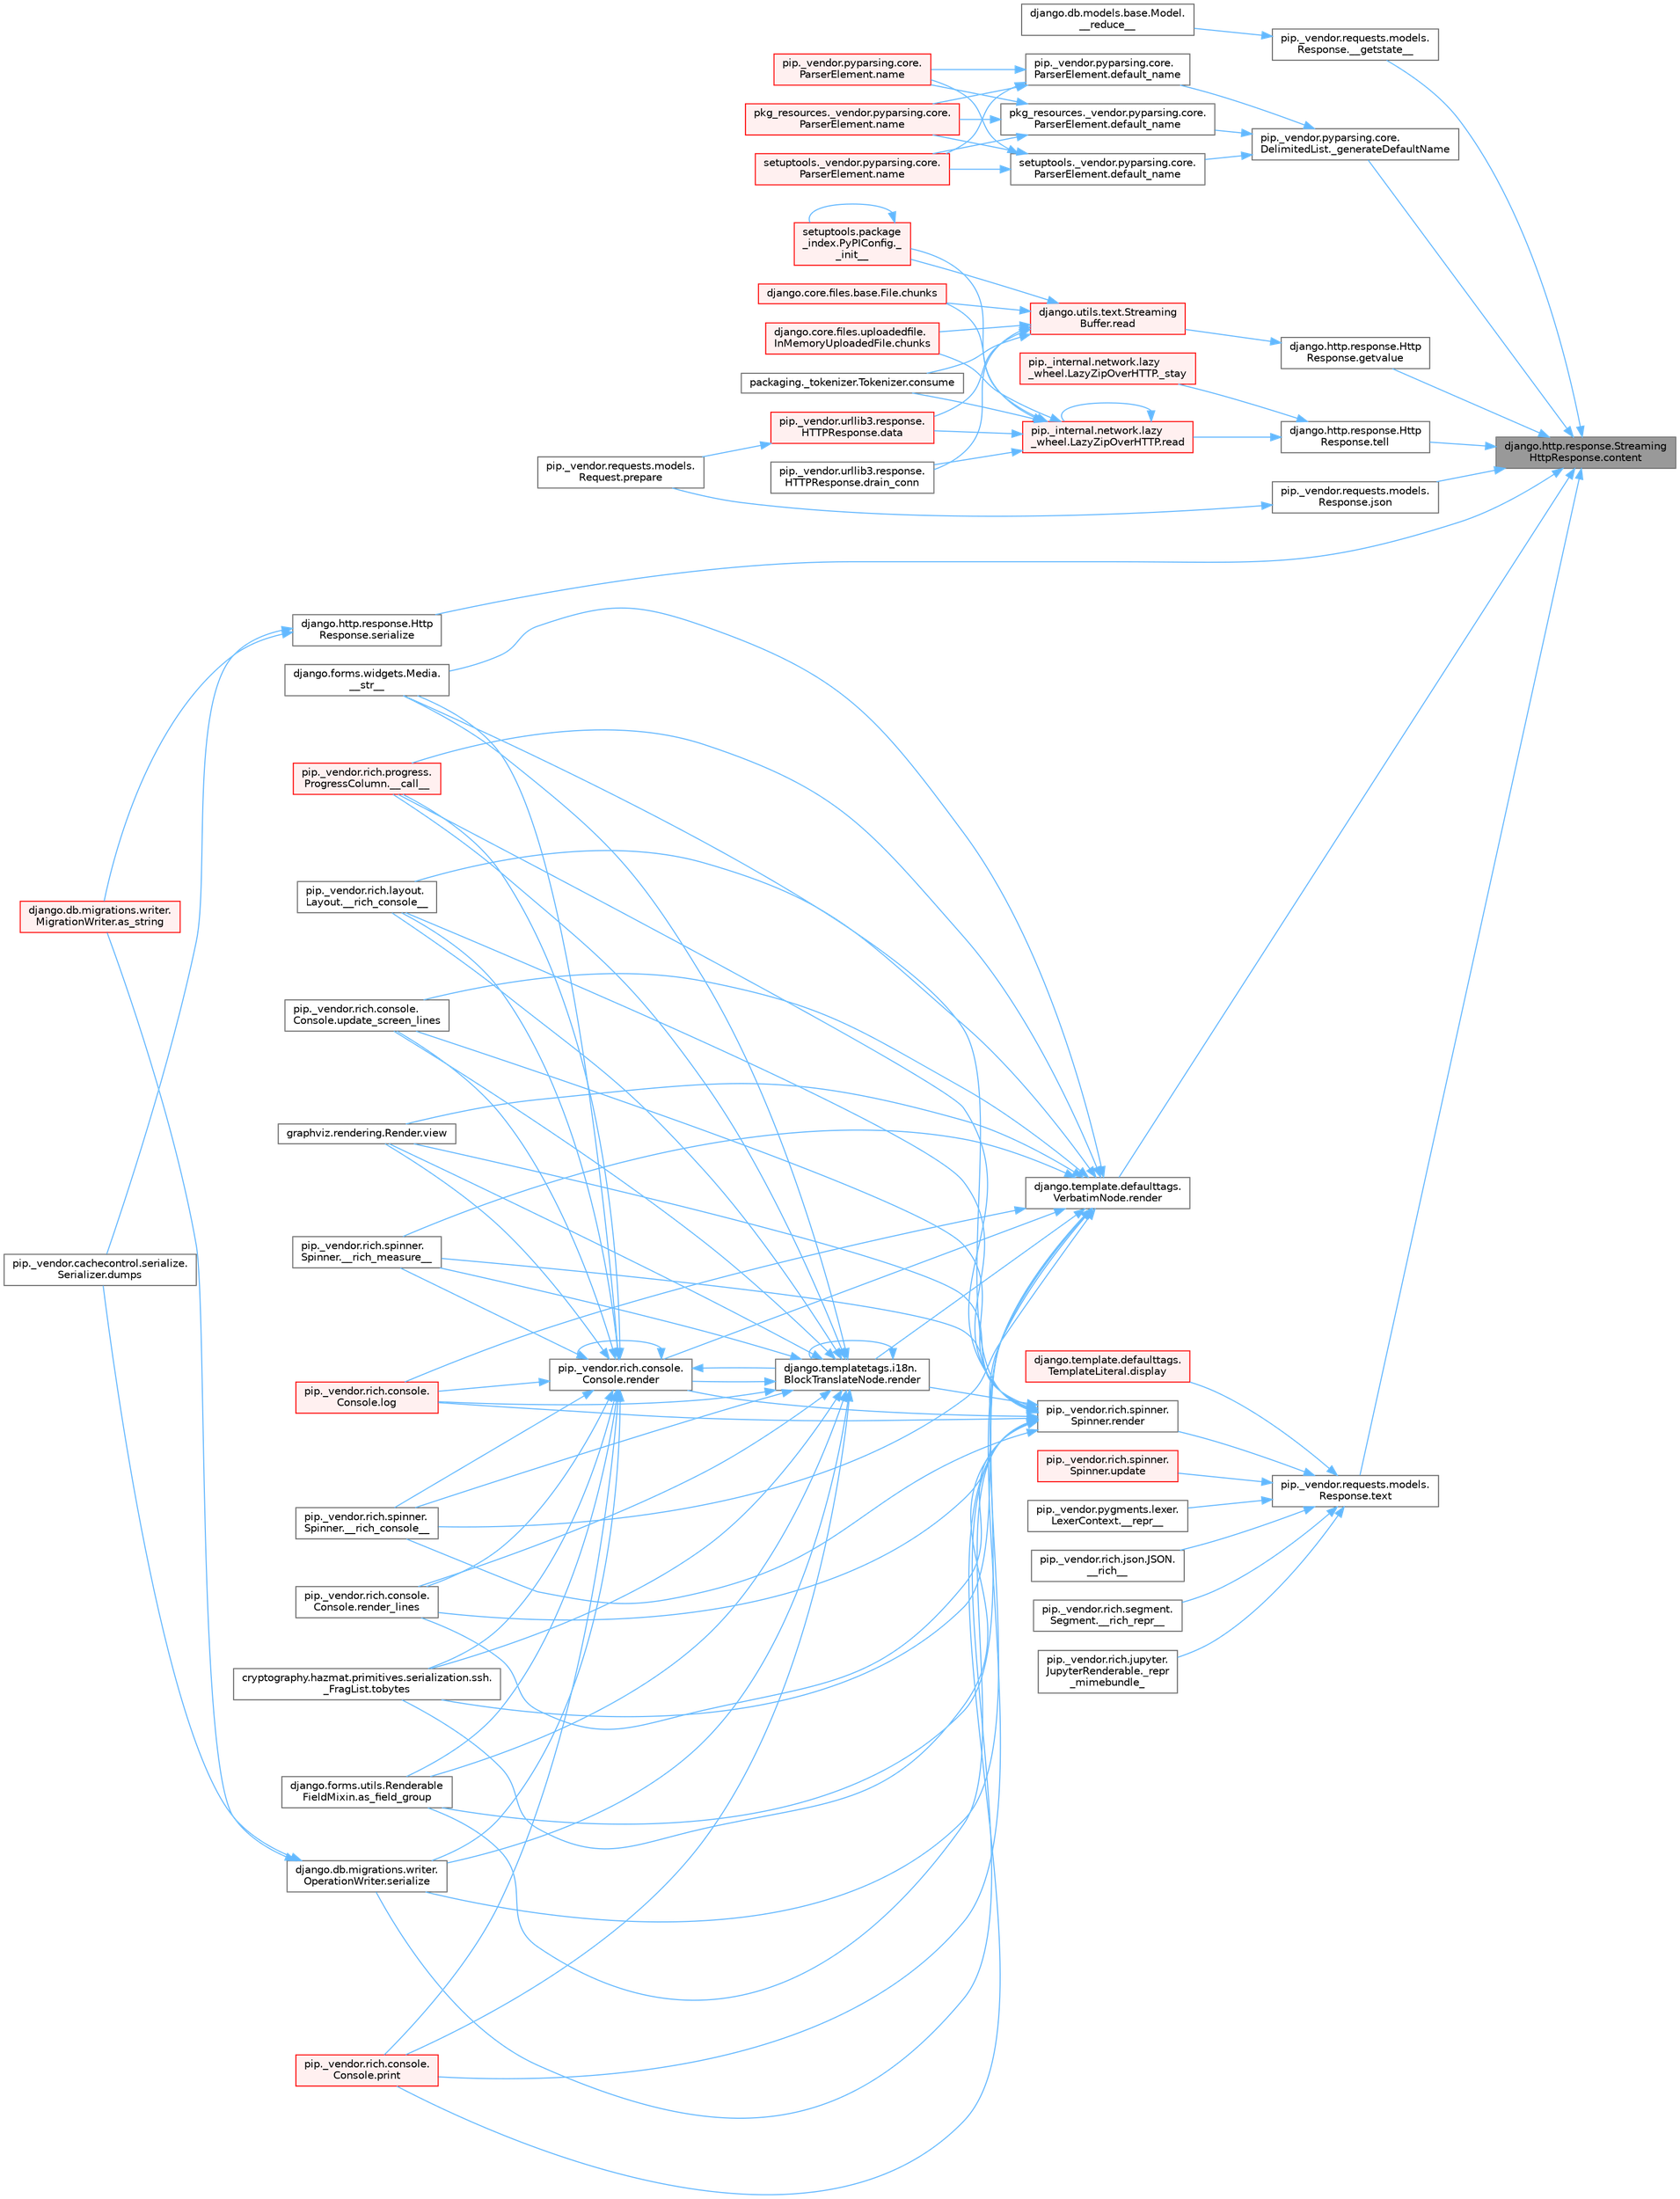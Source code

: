 digraph "django.http.response.StreamingHttpResponse.content"
{
 // LATEX_PDF_SIZE
  bgcolor="transparent";
  edge [fontname=Helvetica,fontsize=10,labelfontname=Helvetica,labelfontsize=10];
  node [fontname=Helvetica,fontsize=10,shape=box,height=0.2,width=0.4];
  rankdir="RL";
  Node1 [id="Node000001",label="django.http.response.Streaming\lHttpResponse.content",height=0.2,width=0.4,color="gray40", fillcolor="grey60", style="filled", fontcolor="black",tooltip=" "];
  Node1 -> Node2 [id="edge1_Node000001_Node000002",dir="back",color="steelblue1",style="solid",tooltip=" "];
  Node2 [id="Node000002",label="pip._vendor.requests.models.\lResponse.__getstate__",height=0.2,width=0.4,color="grey40", fillcolor="white", style="filled",URL="$classpip_1_1__vendor_1_1requests_1_1models_1_1_response.html#ae87f8b6d1dfd21f6f813c678c06fe4ce",tooltip=" "];
  Node2 -> Node3 [id="edge2_Node000002_Node000003",dir="back",color="steelblue1",style="solid",tooltip=" "];
  Node3 [id="Node000003",label="django.db.models.base.Model.\l__reduce__",height=0.2,width=0.4,color="grey40", fillcolor="white", style="filled",URL="$classdjango_1_1db_1_1models_1_1base_1_1_model.html#a3a79ef9c3e5da2fa6380eb9f57a24f23",tooltip=" "];
  Node1 -> Node4 [id="edge3_Node000001_Node000004",dir="back",color="steelblue1",style="solid",tooltip=" "];
  Node4 [id="Node000004",label="pip._vendor.pyparsing.core.\lDelimitedList._generateDefaultName",height=0.2,width=0.4,color="grey40", fillcolor="white", style="filled",URL="$classpip_1_1__vendor_1_1pyparsing_1_1core_1_1_delimited_list.html#a82a98c131b7466295c87f81a66cba0fc",tooltip=" "];
  Node4 -> Node5 [id="edge4_Node000004_Node000005",dir="back",color="steelblue1",style="solid",tooltip=" "];
  Node5 [id="Node000005",label="pip._vendor.pyparsing.core.\lParserElement.default_name",height=0.2,width=0.4,color="grey40", fillcolor="white", style="filled",URL="$classpip_1_1__vendor_1_1pyparsing_1_1core_1_1_parser_element.html#ab02291439fc47bfa9676d61f6ae066fc",tooltip=" "];
  Node5 -> Node6 [id="edge5_Node000005_Node000006",dir="back",color="steelblue1",style="solid",tooltip=" "];
  Node6 [id="Node000006",label="pip._vendor.pyparsing.core.\lParserElement.name",height=0.2,width=0.4,color="red", fillcolor="#FFF0F0", style="filled",URL="$classpip_1_1__vendor_1_1pyparsing_1_1core_1_1_parser_element.html#ad7db196655f86eaadabd81c40af25717",tooltip=" "];
  Node5 -> Node2332 [id="edge6_Node000005_Node002332",dir="back",color="steelblue1",style="solid",tooltip=" "];
  Node2332 [id="Node002332",label="pkg_resources._vendor.pyparsing.core.\lParserElement.name",height=0.2,width=0.4,color="red", fillcolor="#FFF0F0", style="filled",URL="$classpkg__resources_1_1__vendor_1_1pyparsing_1_1core_1_1_parser_element.html#abf3887f5a60cd87875ad9ce57ba0ec6a",tooltip=" "];
  Node5 -> Node2333 [id="edge7_Node000005_Node002333",dir="back",color="steelblue1",style="solid",tooltip=" "];
  Node2333 [id="Node002333",label="setuptools._vendor.pyparsing.core.\lParserElement.name",height=0.2,width=0.4,color="red", fillcolor="#FFF0F0", style="filled",URL="$classsetuptools_1_1__vendor_1_1pyparsing_1_1core_1_1_parser_element.html#a575ae3b20b199ff90bc942cf2179084f",tooltip=" "];
  Node4 -> Node2331 [id="edge8_Node000004_Node002331",dir="back",color="steelblue1",style="solid",tooltip=" "];
  Node2331 [id="Node002331",label="pkg_resources._vendor.pyparsing.core.\lParserElement.default_name",height=0.2,width=0.4,color="grey40", fillcolor="white", style="filled",URL="$classpkg__resources_1_1__vendor_1_1pyparsing_1_1core_1_1_parser_element.html#aa9da32bce8f103c7ec5e35743a44f667",tooltip=" "];
  Node2331 -> Node6 [id="edge9_Node002331_Node000006",dir="back",color="steelblue1",style="solid",tooltip=" "];
  Node2331 -> Node2332 [id="edge10_Node002331_Node002332",dir="back",color="steelblue1",style="solid",tooltip=" "];
  Node2331 -> Node2333 [id="edge11_Node002331_Node002333",dir="back",color="steelblue1",style="solid",tooltip=" "];
  Node4 -> Node2334 [id="edge12_Node000004_Node002334",dir="back",color="steelblue1",style="solid",tooltip=" "];
  Node2334 [id="Node002334",label="setuptools._vendor.pyparsing.core.\lParserElement.default_name",height=0.2,width=0.4,color="grey40", fillcolor="white", style="filled",URL="$classsetuptools_1_1__vendor_1_1pyparsing_1_1core_1_1_parser_element.html#a6b293c245a8b4769c34490c3428249b3",tooltip=" "];
  Node2334 -> Node6 [id="edge13_Node002334_Node000006",dir="back",color="steelblue1",style="solid",tooltip=" "];
  Node2334 -> Node2332 [id="edge14_Node002334_Node002332",dir="back",color="steelblue1",style="solid",tooltip=" "];
  Node2334 -> Node2333 [id="edge15_Node002334_Node002333",dir="back",color="steelblue1",style="solid",tooltip=" "];
  Node1 -> Node3181 [id="edge16_Node000001_Node003181",dir="back",color="steelblue1",style="solid",tooltip=" "];
  Node3181 [id="Node003181",label="django.http.response.Http\lResponse.getvalue",height=0.2,width=0.4,color="grey40", fillcolor="white", style="filled",URL="$classdjango_1_1http_1_1response_1_1_http_response.html#ab6f8a414da35072252ef08feb7e12408",tooltip=" "];
  Node3181 -> Node2856 [id="edge17_Node003181_Node002856",dir="back",color="steelblue1",style="solid",tooltip=" "];
  Node2856 [id="Node002856",label="django.utils.text.Streaming\lBuffer.read",height=0.2,width=0.4,color="red", fillcolor="#FFF0F0", style="filled",URL="$classdjango_1_1utils_1_1text_1_1_streaming_buffer.html#a0d8c76cbb45b290915e65a79dabe0d7b",tooltip=" "];
  Node2856 -> Node761 [id="edge18_Node002856_Node000761",dir="back",color="steelblue1",style="solid",tooltip=" "];
  Node761 [id="Node000761",label="setuptools.package\l_index.PyPIConfig._\l_init__",height=0.2,width=0.4,color="red", fillcolor="#FFF0F0", style="filled",URL="$classsetuptools_1_1package__index_1_1_py_p_i_config.html#aaaf43ad63ae6fe8ffed0e48774e437b6",tooltip=" "];
  Node761 -> Node761 [id="edge19_Node000761_Node000761",dir="back",color="steelblue1",style="solid",tooltip=" "];
  Node2856 -> Node762 [id="edge20_Node002856_Node000762",dir="back",color="steelblue1",style="solid",tooltip=" "];
  Node762 [id="Node000762",label="django.core.files.base.File.chunks",height=0.2,width=0.4,color="red", fillcolor="#FFF0F0", style="filled",URL="$classdjango_1_1core_1_1files_1_1base_1_1_file.html#ad17ccdad55ee2a18e7b9e3911ee8ebcb",tooltip=" "];
  Node2856 -> Node764 [id="edge21_Node002856_Node000764",dir="back",color="steelblue1",style="solid",tooltip=" "];
  Node764 [id="Node000764",label="django.core.files.uploadedfile.\lInMemoryUploadedFile.chunks",height=0.2,width=0.4,color="red", fillcolor="#FFF0F0", style="filled",URL="$classdjango_1_1core_1_1files_1_1uploadedfile_1_1_in_memory_uploaded_file.html#adc0e015945bc5d33673ec1d0f2b73074",tooltip=" "];
  Node2856 -> Node765 [id="edge22_Node002856_Node000765",dir="back",color="steelblue1",style="solid",tooltip=" "];
  Node765 [id="Node000765",label="packaging._tokenizer.Tokenizer.consume",height=0.2,width=0.4,color="grey40", fillcolor="white", style="filled",URL="$classpackaging_1_1__tokenizer_1_1_tokenizer.html#aff74eaccaae690982aaaba5cb9a4d051",tooltip=" "];
  Node2856 -> Node766 [id="edge23_Node002856_Node000766",dir="back",color="steelblue1",style="solid",tooltip=" "];
  Node766 [id="Node000766",label="pip._vendor.urllib3.response.\lHTTPResponse.data",height=0.2,width=0.4,color="red", fillcolor="#FFF0F0", style="filled",URL="$classpip_1_1__vendor_1_1urllib3_1_1response_1_1_h_t_t_p_response.html#abf3c538704803faf453331b0031f3bdd",tooltip=" "];
  Node766 -> Node862 [id="edge24_Node000766_Node000862",dir="back",color="steelblue1",style="solid",tooltip=" "];
  Node862 [id="Node000862",label="pip._vendor.requests.models.\lRequest.prepare",height=0.2,width=0.4,color="grey40", fillcolor="white", style="filled",URL="$classpip_1_1__vendor_1_1requests_1_1models_1_1_request.html#a521f9d64b1ea263abc8fb0c3f957b2ab",tooltip=" "];
  Node2856 -> Node804 [id="edge25_Node002856_Node000804",dir="back",color="steelblue1",style="solid",tooltip=" "];
  Node804 [id="Node000804",label="pip._vendor.urllib3.response.\lHTTPResponse.drain_conn",height=0.2,width=0.4,color="grey40", fillcolor="white", style="filled",URL="$classpip_1_1__vendor_1_1urllib3_1_1response_1_1_h_t_t_p_response.html#ad5ca98b71fbb5094f5db062b07b26eb1",tooltip=" "];
  Node1 -> Node3182 [id="edge26_Node000001_Node003182",dir="back",color="steelblue1",style="solid",tooltip=" "];
  Node3182 [id="Node003182",label="pip._vendor.requests.models.\lResponse.json",height=0.2,width=0.4,color="grey40", fillcolor="white", style="filled",URL="$classpip_1_1__vendor_1_1requests_1_1models_1_1_response.html#a46c84df980b2a8faac756d3c8bd71112",tooltip=" "];
  Node3182 -> Node862 [id="edge27_Node003182_Node000862",dir="back",color="steelblue1",style="solid",tooltip=" "];
  Node1 -> Node3183 [id="edge28_Node000001_Node003183",dir="back",color="steelblue1",style="solid",tooltip=" "];
  Node3183 [id="Node003183",label="django.template.defaulttags.\lVerbatimNode.render",height=0.2,width=0.4,color="grey40", fillcolor="white", style="filled",URL="$classdjango_1_1template_1_1defaulttags_1_1_verbatim_node.html#afbf77795501170ad7df33f34dc0037cc",tooltip=" "];
  Node3183 -> Node395 [id="edge29_Node003183_Node000395",dir="back",color="steelblue1",style="solid",tooltip=" "];
  Node395 [id="Node000395",label="pip._vendor.rich.progress.\lProgressColumn.__call__",height=0.2,width=0.4,color="red", fillcolor="#FFF0F0", style="filled",URL="$classpip_1_1__vendor_1_1rich_1_1progress_1_1_progress_column.html#ae0c399be74222f949edb0fa5324cf6ea",tooltip=" "];
  Node3183 -> Node396 [id="edge30_Node003183_Node000396",dir="back",color="steelblue1",style="solid",tooltip=" "];
  Node396 [id="Node000396",label="pip._vendor.rich.layout.\lLayout.__rich_console__",height=0.2,width=0.4,color="grey40", fillcolor="white", style="filled",URL="$classpip_1_1__vendor_1_1rich_1_1layout_1_1_layout.html#ac39cb3d17d2b0324ee1b0dada41a3ebd",tooltip=" "];
  Node3183 -> Node397 [id="edge31_Node003183_Node000397",dir="back",color="steelblue1",style="solid",tooltip=" "];
  Node397 [id="Node000397",label="pip._vendor.rich.spinner.\lSpinner.__rich_console__",height=0.2,width=0.4,color="grey40", fillcolor="white", style="filled",URL="$classpip_1_1__vendor_1_1rich_1_1spinner_1_1_spinner.html#a6883d8dced19ac48d4dfc74f776357fd",tooltip=" "];
  Node3183 -> Node398 [id="edge32_Node003183_Node000398",dir="back",color="steelblue1",style="solid",tooltip=" "];
  Node398 [id="Node000398",label="pip._vendor.rich.spinner.\lSpinner.__rich_measure__",height=0.2,width=0.4,color="grey40", fillcolor="white", style="filled",URL="$classpip_1_1__vendor_1_1rich_1_1spinner_1_1_spinner.html#a89745682c823c44a31bae8e8d07869f5",tooltip=" "];
  Node3183 -> Node399 [id="edge33_Node003183_Node000399",dir="back",color="steelblue1",style="solid",tooltip=" "];
  Node399 [id="Node000399",label="django.forms.widgets.Media.\l__str__",height=0.2,width=0.4,color="grey40", fillcolor="white", style="filled",URL="$classdjango_1_1forms_1_1widgets_1_1_media.html#ae1651710548a7d9f14f036d035012d21",tooltip=" "];
  Node3183 -> Node400 [id="edge34_Node003183_Node000400",dir="back",color="steelblue1",style="solid",tooltip=" "];
  Node400 [id="Node000400",label="django.forms.utils.Renderable\lFieldMixin.as_field_group",height=0.2,width=0.4,color="grey40", fillcolor="white", style="filled",URL="$classdjango_1_1forms_1_1utils_1_1_renderable_field_mixin.html#a1e9a1b4f790ea694431554267fd5d74c",tooltip=" "];
  Node3183 -> Node401 [id="edge35_Node003183_Node000401",dir="back",color="steelblue1",style="solid",tooltip=" "];
  Node401 [id="Node000401",label="pip._vendor.rich.console.\lConsole.log",height=0.2,width=0.4,color="red", fillcolor="#FFF0F0", style="filled",URL="$classpip_1_1__vendor_1_1rich_1_1console_1_1_console.html#af9c77e39f9413fc2b134c60cfa23b0f1",tooltip=" "];
  Node3183 -> Node556 [id="edge36_Node003183_Node000556",dir="back",color="steelblue1",style="solid",tooltip=" "];
  Node556 [id="Node000556",label="pip._vendor.rich.console.\lConsole.print",height=0.2,width=0.4,color="red", fillcolor="#FFF0F0", style="filled",URL="$classpip_1_1__vendor_1_1rich_1_1console_1_1_console.html#af954370cdbb49236b597f2c11064549d",tooltip=" "];
  Node3183 -> Node869 [id="edge37_Node003183_Node000869",dir="back",color="steelblue1",style="solid",tooltip=" "];
  Node869 [id="Node000869",label="django.templatetags.i18n.\lBlockTranslateNode.render",height=0.2,width=0.4,color="grey40", fillcolor="white", style="filled",URL="$classdjango_1_1templatetags_1_1i18n_1_1_block_translate_node.html#aaf05bebfd02c1c4b676387ada0357832",tooltip=" "];
  Node869 -> Node395 [id="edge38_Node000869_Node000395",dir="back",color="steelblue1",style="solid",tooltip=" "];
  Node869 -> Node396 [id="edge39_Node000869_Node000396",dir="back",color="steelblue1",style="solid",tooltip=" "];
  Node869 -> Node397 [id="edge40_Node000869_Node000397",dir="back",color="steelblue1",style="solid",tooltip=" "];
  Node869 -> Node398 [id="edge41_Node000869_Node000398",dir="back",color="steelblue1",style="solid",tooltip=" "];
  Node869 -> Node399 [id="edge42_Node000869_Node000399",dir="back",color="steelblue1",style="solid",tooltip=" "];
  Node869 -> Node400 [id="edge43_Node000869_Node000400",dir="back",color="steelblue1",style="solid",tooltip=" "];
  Node869 -> Node401 [id="edge44_Node000869_Node000401",dir="back",color="steelblue1",style="solid",tooltip=" "];
  Node869 -> Node556 [id="edge45_Node000869_Node000556",dir="back",color="steelblue1",style="solid",tooltip=" "];
  Node869 -> Node869 [id="edge46_Node000869_Node000869",dir="back",color="steelblue1",style="solid",tooltip=" "];
  Node869 -> Node870 [id="edge47_Node000869_Node000870",dir="back",color="steelblue1",style="solid",tooltip=" "];
  Node870 [id="Node000870",label="pip._vendor.rich.console.\lConsole.render",height=0.2,width=0.4,color="grey40", fillcolor="white", style="filled",URL="$classpip_1_1__vendor_1_1rich_1_1console_1_1_console.html#a9551b8254c573105adde80622393a938",tooltip=" "];
  Node870 -> Node395 [id="edge48_Node000870_Node000395",dir="back",color="steelblue1",style="solid",tooltip=" "];
  Node870 -> Node396 [id="edge49_Node000870_Node000396",dir="back",color="steelblue1",style="solid",tooltip=" "];
  Node870 -> Node397 [id="edge50_Node000870_Node000397",dir="back",color="steelblue1",style="solid",tooltip=" "];
  Node870 -> Node398 [id="edge51_Node000870_Node000398",dir="back",color="steelblue1",style="solid",tooltip=" "];
  Node870 -> Node399 [id="edge52_Node000870_Node000399",dir="back",color="steelblue1",style="solid",tooltip=" "];
  Node870 -> Node400 [id="edge53_Node000870_Node000400",dir="back",color="steelblue1",style="solid",tooltip=" "];
  Node870 -> Node401 [id="edge54_Node000870_Node000401",dir="back",color="steelblue1",style="solid",tooltip=" "];
  Node870 -> Node556 [id="edge55_Node000870_Node000556",dir="back",color="steelblue1",style="solid",tooltip=" "];
  Node870 -> Node869 [id="edge56_Node000870_Node000869",dir="back",color="steelblue1",style="solid",tooltip=" "];
  Node870 -> Node870 [id="edge57_Node000870_Node000870",dir="back",color="steelblue1",style="solid",tooltip=" "];
  Node870 -> Node871 [id="edge58_Node000870_Node000871",dir="back",color="steelblue1",style="solid",tooltip=" "];
  Node871 [id="Node000871",label="pip._vendor.rich.console.\lConsole.render_lines",height=0.2,width=0.4,color="grey40", fillcolor="white", style="filled",URL="$classpip_1_1__vendor_1_1rich_1_1console_1_1_console.html#a5818808a49db20c5bee6986425f96f14",tooltip=" "];
  Node870 -> Node872 [id="edge59_Node000870_Node000872",dir="back",color="steelblue1",style="solid",tooltip=" "];
  Node872 [id="Node000872",label="django.db.migrations.writer.\lOperationWriter.serialize",height=0.2,width=0.4,color="grey40", fillcolor="white", style="filled",URL="$classdjango_1_1db_1_1migrations_1_1writer_1_1_operation_writer.html#a866e8d13e1c54a35d74e9a6b0383b2f8",tooltip=" "];
  Node872 -> Node873 [id="edge60_Node000872_Node000873",dir="back",color="steelblue1",style="solid",tooltip=" "];
  Node873 [id="Node000873",label="django.db.migrations.writer.\lMigrationWriter.as_string",height=0.2,width=0.4,color="red", fillcolor="#FFF0F0", style="filled",URL="$classdjango_1_1db_1_1migrations_1_1writer_1_1_migration_writer.html#a4cf831cf0ce1f20f21c7e5ce5ec60980",tooltip=" "];
  Node872 -> Node2377 [id="edge61_Node000872_Node002377",dir="back",color="steelblue1",style="solid",tooltip=" "];
  Node2377 [id="Node002377",label="pip._vendor.cachecontrol.serialize.\lSerializer.dumps",height=0.2,width=0.4,color="grey40", fillcolor="white", style="filled",URL="$classpip_1_1__vendor_1_1cachecontrol_1_1serialize_1_1_serializer.html#af9655b2c82e5c0e3d17fd611d32c7804",tooltip=" "];
  Node870 -> Node1211 [id="edge62_Node000870_Node001211",dir="back",color="steelblue1",style="solid",tooltip=" "];
  Node1211 [id="Node001211",label="cryptography.hazmat.primitives.serialization.ssh.\l_FragList.tobytes",height=0.2,width=0.4,color="grey40", fillcolor="white", style="filled",URL="$classcryptography_1_1hazmat_1_1primitives_1_1serialization_1_1ssh_1_1___frag_list.html#a195dd4e7c741624829a13af53fa3de38",tooltip=" "];
  Node870 -> Node1212 [id="edge63_Node000870_Node001212",dir="back",color="steelblue1",style="solid",tooltip=" "];
  Node1212 [id="Node001212",label="pip._vendor.rich.console.\lConsole.update_screen_lines",height=0.2,width=0.4,color="grey40", fillcolor="white", style="filled",URL="$classpip_1_1__vendor_1_1rich_1_1console_1_1_console.html#a21cfe5af86ec7533f23d45fe2969817e",tooltip=" "];
  Node870 -> Node1213 [id="edge64_Node000870_Node001213",dir="back",color="steelblue1",style="solid",tooltip=" "];
  Node1213 [id="Node001213",label="graphviz.rendering.Render.view",height=0.2,width=0.4,color="grey40", fillcolor="white", style="filled",URL="$classgraphviz_1_1rendering_1_1_render.html#a53169c422996b9a7e92b5580c13914e2",tooltip=" "];
  Node869 -> Node871 [id="edge65_Node000869_Node000871",dir="back",color="steelblue1",style="solid",tooltip=" "];
  Node869 -> Node872 [id="edge66_Node000869_Node000872",dir="back",color="steelblue1",style="solid",tooltip=" "];
  Node869 -> Node1211 [id="edge67_Node000869_Node001211",dir="back",color="steelblue1",style="solid",tooltip=" "];
  Node869 -> Node1212 [id="edge68_Node000869_Node001212",dir="back",color="steelblue1",style="solid",tooltip=" "];
  Node869 -> Node1213 [id="edge69_Node000869_Node001213",dir="back",color="steelblue1",style="solid",tooltip=" "];
  Node3183 -> Node870 [id="edge70_Node003183_Node000870",dir="back",color="steelblue1",style="solid",tooltip=" "];
  Node3183 -> Node871 [id="edge71_Node003183_Node000871",dir="back",color="steelblue1",style="solid",tooltip=" "];
  Node3183 -> Node872 [id="edge72_Node003183_Node000872",dir="back",color="steelblue1",style="solid",tooltip=" "];
  Node3183 -> Node1211 [id="edge73_Node003183_Node001211",dir="back",color="steelblue1",style="solid",tooltip=" "];
  Node3183 -> Node1212 [id="edge74_Node003183_Node001212",dir="back",color="steelblue1",style="solid",tooltip=" "];
  Node3183 -> Node1213 [id="edge75_Node003183_Node001213",dir="back",color="steelblue1",style="solid",tooltip=" "];
  Node1 -> Node3184 [id="edge76_Node000001_Node003184",dir="back",color="steelblue1",style="solid",tooltip=" "];
  Node3184 [id="Node003184",label="django.http.response.Http\lResponse.serialize",height=0.2,width=0.4,color="grey40", fillcolor="white", style="filled",URL="$classdjango_1_1http_1_1response_1_1_http_response.html#aa1b2b4d5715937b2fd07b55a825d2e17",tooltip=" "];
  Node3184 -> Node873 [id="edge77_Node003184_Node000873",dir="back",color="steelblue1",style="solid",tooltip=" "];
  Node3184 -> Node2377 [id="edge78_Node003184_Node002377",dir="back",color="steelblue1",style="solid",tooltip=" "];
  Node1 -> Node3185 [id="edge79_Node000001_Node003185",dir="back",color="steelblue1",style="solid",tooltip=" "];
  Node3185 [id="Node003185",label="django.http.response.Http\lResponse.tell",height=0.2,width=0.4,color="grey40", fillcolor="white", style="filled",URL="$classdjango_1_1http_1_1response_1_1_http_response.html#a3ebb80b8c6b34a25d50f6fe713c8a050",tooltip=" "];
  Node3185 -> Node1092 [id="edge80_Node003185_Node001092",dir="back",color="steelblue1",style="solid",tooltip=" "];
  Node1092 [id="Node001092",label="pip._internal.network.lazy\l_wheel.LazyZipOverHTTP._stay",height=0.2,width=0.4,color="red", fillcolor="#FFF0F0", style="filled",URL="$classpip_1_1__internal_1_1network_1_1lazy__wheel_1_1_lazy_zip_over_h_t_t_p.html#a757f463c119369d7ac94764fa5d8b053",tooltip=" "];
  Node3185 -> Node1091 [id="edge81_Node003185_Node001091",dir="back",color="steelblue1",style="solid",tooltip=" "];
  Node1091 [id="Node001091",label="pip._internal.network.lazy\l_wheel.LazyZipOverHTTP.read",height=0.2,width=0.4,color="red", fillcolor="#FFF0F0", style="filled",URL="$classpip_1_1__internal_1_1network_1_1lazy__wheel_1_1_lazy_zip_over_h_t_t_p.html#adb8837e292941df2568b4de4082ecf19",tooltip=" "];
  Node1091 -> Node761 [id="edge82_Node001091_Node000761",dir="back",color="steelblue1",style="solid",tooltip=" "];
  Node1091 -> Node762 [id="edge83_Node001091_Node000762",dir="back",color="steelblue1",style="solid",tooltip=" "];
  Node1091 -> Node764 [id="edge84_Node001091_Node000764",dir="back",color="steelblue1",style="solid",tooltip=" "];
  Node1091 -> Node765 [id="edge85_Node001091_Node000765",dir="back",color="steelblue1",style="solid",tooltip=" "];
  Node1091 -> Node766 [id="edge86_Node001091_Node000766",dir="back",color="steelblue1",style="solid",tooltip=" "];
  Node1091 -> Node804 [id="edge87_Node001091_Node000804",dir="back",color="steelblue1",style="solid",tooltip=" "];
  Node1091 -> Node1091 [id="edge88_Node001091_Node001091",dir="back",color="steelblue1",style="solid",tooltip=" "];
  Node1 -> Node3186 [id="edge89_Node000001_Node003186",dir="back",color="steelblue1",style="solid",tooltip=" "];
  Node3186 [id="Node003186",label="pip._vendor.requests.models.\lResponse.text",height=0.2,width=0.4,color="grey40", fillcolor="white", style="filled",URL="$classpip_1_1__vendor_1_1requests_1_1models_1_1_response.html#a4a65383cecd29017a4540c28ee513ed3",tooltip=" "];
  Node3186 -> Node3187 [id="edge90_Node003186_Node003187",dir="back",color="steelblue1",style="solid",tooltip=" "];
  Node3187 [id="Node003187",label="pip._vendor.pygments.lexer.\lLexerContext.__repr__",height=0.2,width=0.4,color="grey40", fillcolor="white", style="filled",URL="$classpip_1_1__vendor_1_1pygments_1_1lexer_1_1_lexer_context.html#ac7f96333a4908e82c6a05869a6af0bef",tooltip=" "];
  Node3186 -> Node3188 [id="edge91_Node003186_Node003188",dir="back",color="steelblue1",style="solid",tooltip=" "];
  Node3188 [id="Node003188",label="pip._vendor.rich.json.JSON.\l__rich__",height=0.2,width=0.4,color="grey40", fillcolor="white", style="filled",URL="$classpip_1_1__vendor_1_1rich_1_1json_1_1_j_s_o_n.html#a15d567e52442743450bd483bf9070fa6",tooltip=" "];
  Node3186 -> Node3189 [id="edge92_Node003186_Node003189",dir="back",color="steelblue1",style="solid",tooltip=" "];
  Node3189 [id="Node003189",label="pip._vendor.rich.segment.\lSegment.__rich_repr__",height=0.2,width=0.4,color="grey40", fillcolor="white", style="filled",URL="$classpip_1_1__vendor_1_1rich_1_1segment_1_1_segment.html#a74fd1384097a81b6f59516eaa0aa948e",tooltip=" "];
  Node3186 -> Node3190 [id="edge93_Node003186_Node003190",dir="back",color="steelblue1",style="solid",tooltip=" "];
  Node3190 [id="Node003190",label="pip._vendor.rich.jupyter.\lJupyterRenderable._repr\l_mimebundle_",height=0.2,width=0.4,color="grey40", fillcolor="white", style="filled",URL="$classpip_1_1__vendor_1_1rich_1_1jupyter_1_1_jupyter_renderable.html#acd089771761417ac30b66a2e5d5b8c76",tooltip=" "];
  Node3186 -> Node3191 [id="edge94_Node003186_Node003191",dir="back",color="steelblue1",style="solid",tooltip=" "];
  Node3191 [id="Node003191",label="django.template.defaulttags.\lTemplateLiteral.display",height=0.2,width=0.4,color="red", fillcolor="#FFF0F0", style="filled",URL="$classdjango_1_1template_1_1defaulttags_1_1_template_literal.html#a264afb99c2e0af0725d2663921000714",tooltip=" "];
  Node3186 -> Node3192 [id="edge95_Node003186_Node003192",dir="back",color="steelblue1",style="solid",tooltip=" "];
  Node3192 [id="Node003192",label="pip._vendor.rich.spinner.\lSpinner.render",height=0.2,width=0.4,color="grey40", fillcolor="white", style="filled",URL="$classpip_1_1__vendor_1_1rich_1_1spinner_1_1_spinner.html#abf8159ee5046fdfc4accdabf744eeb52",tooltip=" "];
  Node3192 -> Node395 [id="edge96_Node003192_Node000395",dir="back",color="steelblue1",style="solid",tooltip=" "];
  Node3192 -> Node396 [id="edge97_Node003192_Node000396",dir="back",color="steelblue1",style="solid",tooltip=" "];
  Node3192 -> Node397 [id="edge98_Node003192_Node000397",dir="back",color="steelblue1",style="solid",tooltip=" "];
  Node3192 -> Node398 [id="edge99_Node003192_Node000398",dir="back",color="steelblue1",style="solid",tooltip=" "];
  Node3192 -> Node399 [id="edge100_Node003192_Node000399",dir="back",color="steelblue1",style="solid",tooltip=" "];
  Node3192 -> Node400 [id="edge101_Node003192_Node000400",dir="back",color="steelblue1",style="solid",tooltip=" "];
  Node3192 -> Node401 [id="edge102_Node003192_Node000401",dir="back",color="steelblue1",style="solid",tooltip=" "];
  Node3192 -> Node556 [id="edge103_Node003192_Node000556",dir="back",color="steelblue1",style="solid",tooltip=" "];
  Node3192 -> Node869 [id="edge104_Node003192_Node000869",dir="back",color="steelblue1",style="solid",tooltip=" "];
  Node3192 -> Node870 [id="edge105_Node003192_Node000870",dir="back",color="steelblue1",style="solid",tooltip=" "];
  Node3192 -> Node871 [id="edge106_Node003192_Node000871",dir="back",color="steelblue1",style="solid",tooltip=" "];
  Node3192 -> Node872 [id="edge107_Node003192_Node000872",dir="back",color="steelblue1",style="solid",tooltip=" "];
  Node3192 -> Node1211 [id="edge108_Node003192_Node001211",dir="back",color="steelblue1",style="solid",tooltip=" "];
  Node3192 -> Node1212 [id="edge109_Node003192_Node001212",dir="back",color="steelblue1",style="solid",tooltip=" "];
  Node3192 -> Node1213 [id="edge110_Node003192_Node001213",dir="back",color="steelblue1",style="solid",tooltip=" "];
  Node3186 -> Node3193 [id="edge111_Node003186_Node003193",dir="back",color="steelblue1",style="solid",tooltip=" "];
  Node3193 [id="Node003193",label="pip._vendor.rich.spinner.\lSpinner.update",height=0.2,width=0.4,color="red", fillcolor="#FFF0F0", style="filled",URL="$classpip_1_1__vendor_1_1rich_1_1spinner_1_1_spinner.html#a1bdff2fd55f56cc46b28b5ac3e69051d",tooltip=" "];
}
